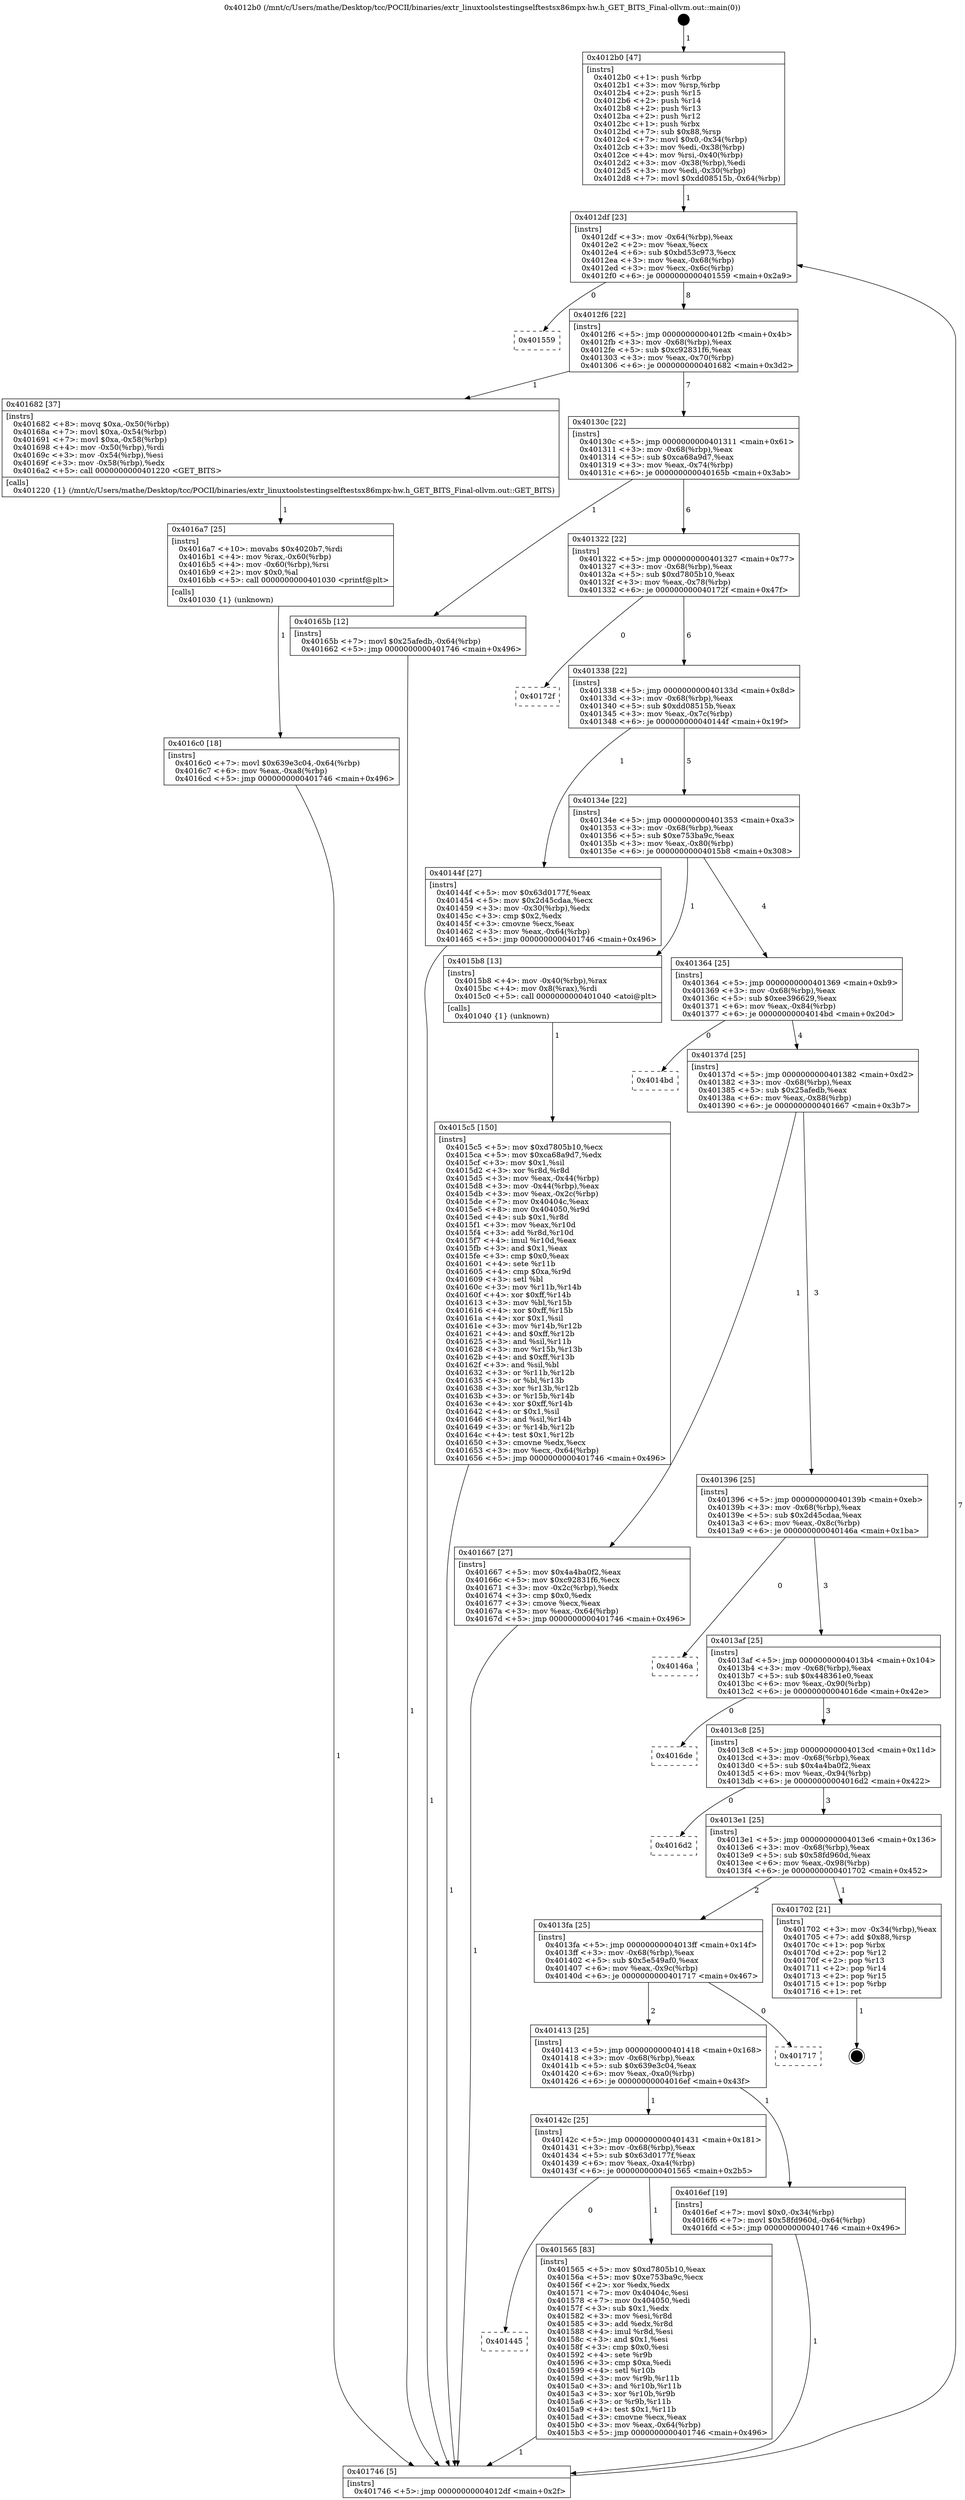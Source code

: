 digraph "0x4012b0" {
  label = "0x4012b0 (/mnt/c/Users/mathe/Desktop/tcc/POCII/binaries/extr_linuxtoolstestingselftestsx86mpx-hw.h_GET_BITS_Final-ollvm.out::main(0))"
  labelloc = "t"
  node[shape=record]

  Entry [label="",width=0.3,height=0.3,shape=circle,fillcolor=black,style=filled]
  "0x4012df" [label="{
     0x4012df [23]\l
     | [instrs]\l
     &nbsp;&nbsp;0x4012df \<+3\>: mov -0x64(%rbp),%eax\l
     &nbsp;&nbsp;0x4012e2 \<+2\>: mov %eax,%ecx\l
     &nbsp;&nbsp;0x4012e4 \<+6\>: sub $0xbd53c973,%ecx\l
     &nbsp;&nbsp;0x4012ea \<+3\>: mov %eax,-0x68(%rbp)\l
     &nbsp;&nbsp;0x4012ed \<+3\>: mov %ecx,-0x6c(%rbp)\l
     &nbsp;&nbsp;0x4012f0 \<+6\>: je 0000000000401559 \<main+0x2a9\>\l
  }"]
  "0x401559" [label="{
     0x401559\l
  }", style=dashed]
  "0x4012f6" [label="{
     0x4012f6 [22]\l
     | [instrs]\l
     &nbsp;&nbsp;0x4012f6 \<+5\>: jmp 00000000004012fb \<main+0x4b\>\l
     &nbsp;&nbsp;0x4012fb \<+3\>: mov -0x68(%rbp),%eax\l
     &nbsp;&nbsp;0x4012fe \<+5\>: sub $0xc92831f6,%eax\l
     &nbsp;&nbsp;0x401303 \<+3\>: mov %eax,-0x70(%rbp)\l
     &nbsp;&nbsp;0x401306 \<+6\>: je 0000000000401682 \<main+0x3d2\>\l
  }"]
  Exit [label="",width=0.3,height=0.3,shape=circle,fillcolor=black,style=filled,peripheries=2]
  "0x401682" [label="{
     0x401682 [37]\l
     | [instrs]\l
     &nbsp;&nbsp;0x401682 \<+8\>: movq $0xa,-0x50(%rbp)\l
     &nbsp;&nbsp;0x40168a \<+7\>: movl $0xa,-0x54(%rbp)\l
     &nbsp;&nbsp;0x401691 \<+7\>: movl $0xa,-0x58(%rbp)\l
     &nbsp;&nbsp;0x401698 \<+4\>: mov -0x50(%rbp),%rdi\l
     &nbsp;&nbsp;0x40169c \<+3\>: mov -0x54(%rbp),%esi\l
     &nbsp;&nbsp;0x40169f \<+3\>: mov -0x58(%rbp),%edx\l
     &nbsp;&nbsp;0x4016a2 \<+5\>: call 0000000000401220 \<GET_BITS\>\l
     | [calls]\l
     &nbsp;&nbsp;0x401220 \{1\} (/mnt/c/Users/mathe/Desktop/tcc/POCII/binaries/extr_linuxtoolstestingselftestsx86mpx-hw.h_GET_BITS_Final-ollvm.out::GET_BITS)\l
  }"]
  "0x40130c" [label="{
     0x40130c [22]\l
     | [instrs]\l
     &nbsp;&nbsp;0x40130c \<+5\>: jmp 0000000000401311 \<main+0x61\>\l
     &nbsp;&nbsp;0x401311 \<+3\>: mov -0x68(%rbp),%eax\l
     &nbsp;&nbsp;0x401314 \<+5\>: sub $0xca68a9d7,%eax\l
     &nbsp;&nbsp;0x401319 \<+3\>: mov %eax,-0x74(%rbp)\l
     &nbsp;&nbsp;0x40131c \<+6\>: je 000000000040165b \<main+0x3ab\>\l
  }"]
  "0x4016c0" [label="{
     0x4016c0 [18]\l
     | [instrs]\l
     &nbsp;&nbsp;0x4016c0 \<+7\>: movl $0x639e3c04,-0x64(%rbp)\l
     &nbsp;&nbsp;0x4016c7 \<+6\>: mov %eax,-0xa8(%rbp)\l
     &nbsp;&nbsp;0x4016cd \<+5\>: jmp 0000000000401746 \<main+0x496\>\l
  }"]
  "0x40165b" [label="{
     0x40165b [12]\l
     | [instrs]\l
     &nbsp;&nbsp;0x40165b \<+7\>: movl $0x25afedb,-0x64(%rbp)\l
     &nbsp;&nbsp;0x401662 \<+5\>: jmp 0000000000401746 \<main+0x496\>\l
  }"]
  "0x401322" [label="{
     0x401322 [22]\l
     | [instrs]\l
     &nbsp;&nbsp;0x401322 \<+5\>: jmp 0000000000401327 \<main+0x77\>\l
     &nbsp;&nbsp;0x401327 \<+3\>: mov -0x68(%rbp),%eax\l
     &nbsp;&nbsp;0x40132a \<+5\>: sub $0xd7805b10,%eax\l
     &nbsp;&nbsp;0x40132f \<+3\>: mov %eax,-0x78(%rbp)\l
     &nbsp;&nbsp;0x401332 \<+6\>: je 000000000040172f \<main+0x47f\>\l
  }"]
  "0x4016a7" [label="{
     0x4016a7 [25]\l
     | [instrs]\l
     &nbsp;&nbsp;0x4016a7 \<+10\>: movabs $0x4020b7,%rdi\l
     &nbsp;&nbsp;0x4016b1 \<+4\>: mov %rax,-0x60(%rbp)\l
     &nbsp;&nbsp;0x4016b5 \<+4\>: mov -0x60(%rbp),%rsi\l
     &nbsp;&nbsp;0x4016b9 \<+2\>: mov $0x0,%al\l
     &nbsp;&nbsp;0x4016bb \<+5\>: call 0000000000401030 \<printf@plt\>\l
     | [calls]\l
     &nbsp;&nbsp;0x401030 \{1\} (unknown)\l
  }"]
  "0x40172f" [label="{
     0x40172f\l
  }", style=dashed]
  "0x401338" [label="{
     0x401338 [22]\l
     | [instrs]\l
     &nbsp;&nbsp;0x401338 \<+5\>: jmp 000000000040133d \<main+0x8d\>\l
     &nbsp;&nbsp;0x40133d \<+3\>: mov -0x68(%rbp),%eax\l
     &nbsp;&nbsp;0x401340 \<+5\>: sub $0xdd08515b,%eax\l
     &nbsp;&nbsp;0x401345 \<+3\>: mov %eax,-0x7c(%rbp)\l
     &nbsp;&nbsp;0x401348 \<+6\>: je 000000000040144f \<main+0x19f\>\l
  }"]
  "0x4015c5" [label="{
     0x4015c5 [150]\l
     | [instrs]\l
     &nbsp;&nbsp;0x4015c5 \<+5\>: mov $0xd7805b10,%ecx\l
     &nbsp;&nbsp;0x4015ca \<+5\>: mov $0xca68a9d7,%edx\l
     &nbsp;&nbsp;0x4015cf \<+3\>: mov $0x1,%sil\l
     &nbsp;&nbsp;0x4015d2 \<+3\>: xor %r8d,%r8d\l
     &nbsp;&nbsp;0x4015d5 \<+3\>: mov %eax,-0x44(%rbp)\l
     &nbsp;&nbsp;0x4015d8 \<+3\>: mov -0x44(%rbp),%eax\l
     &nbsp;&nbsp;0x4015db \<+3\>: mov %eax,-0x2c(%rbp)\l
     &nbsp;&nbsp;0x4015de \<+7\>: mov 0x40404c,%eax\l
     &nbsp;&nbsp;0x4015e5 \<+8\>: mov 0x404050,%r9d\l
     &nbsp;&nbsp;0x4015ed \<+4\>: sub $0x1,%r8d\l
     &nbsp;&nbsp;0x4015f1 \<+3\>: mov %eax,%r10d\l
     &nbsp;&nbsp;0x4015f4 \<+3\>: add %r8d,%r10d\l
     &nbsp;&nbsp;0x4015f7 \<+4\>: imul %r10d,%eax\l
     &nbsp;&nbsp;0x4015fb \<+3\>: and $0x1,%eax\l
     &nbsp;&nbsp;0x4015fe \<+3\>: cmp $0x0,%eax\l
     &nbsp;&nbsp;0x401601 \<+4\>: sete %r11b\l
     &nbsp;&nbsp;0x401605 \<+4\>: cmp $0xa,%r9d\l
     &nbsp;&nbsp;0x401609 \<+3\>: setl %bl\l
     &nbsp;&nbsp;0x40160c \<+3\>: mov %r11b,%r14b\l
     &nbsp;&nbsp;0x40160f \<+4\>: xor $0xff,%r14b\l
     &nbsp;&nbsp;0x401613 \<+3\>: mov %bl,%r15b\l
     &nbsp;&nbsp;0x401616 \<+4\>: xor $0xff,%r15b\l
     &nbsp;&nbsp;0x40161a \<+4\>: xor $0x1,%sil\l
     &nbsp;&nbsp;0x40161e \<+3\>: mov %r14b,%r12b\l
     &nbsp;&nbsp;0x401621 \<+4\>: and $0xff,%r12b\l
     &nbsp;&nbsp;0x401625 \<+3\>: and %sil,%r11b\l
     &nbsp;&nbsp;0x401628 \<+3\>: mov %r15b,%r13b\l
     &nbsp;&nbsp;0x40162b \<+4\>: and $0xff,%r13b\l
     &nbsp;&nbsp;0x40162f \<+3\>: and %sil,%bl\l
     &nbsp;&nbsp;0x401632 \<+3\>: or %r11b,%r12b\l
     &nbsp;&nbsp;0x401635 \<+3\>: or %bl,%r13b\l
     &nbsp;&nbsp;0x401638 \<+3\>: xor %r13b,%r12b\l
     &nbsp;&nbsp;0x40163b \<+3\>: or %r15b,%r14b\l
     &nbsp;&nbsp;0x40163e \<+4\>: xor $0xff,%r14b\l
     &nbsp;&nbsp;0x401642 \<+4\>: or $0x1,%sil\l
     &nbsp;&nbsp;0x401646 \<+3\>: and %sil,%r14b\l
     &nbsp;&nbsp;0x401649 \<+3\>: or %r14b,%r12b\l
     &nbsp;&nbsp;0x40164c \<+4\>: test $0x1,%r12b\l
     &nbsp;&nbsp;0x401650 \<+3\>: cmovne %edx,%ecx\l
     &nbsp;&nbsp;0x401653 \<+3\>: mov %ecx,-0x64(%rbp)\l
     &nbsp;&nbsp;0x401656 \<+5\>: jmp 0000000000401746 \<main+0x496\>\l
  }"]
  "0x40144f" [label="{
     0x40144f [27]\l
     | [instrs]\l
     &nbsp;&nbsp;0x40144f \<+5\>: mov $0x63d0177f,%eax\l
     &nbsp;&nbsp;0x401454 \<+5\>: mov $0x2d45cdaa,%ecx\l
     &nbsp;&nbsp;0x401459 \<+3\>: mov -0x30(%rbp),%edx\l
     &nbsp;&nbsp;0x40145c \<+3\>: cmp $0x2,%edx\l
     &nbsp;&nbsp;0x40145f \<+3\>: cmovne %ecx,%eax\l
     &nbsp;&nbsp;0x401462 \<+3\>: mov %eax,-0x64(%rbp)\l
     &nbsp;&nbsp;0x401465 \<+5\>: jmp 0000000000401746 \<main+0x496\>\l
  }"]
  "0x40134e" [label="{
     0x40134e [22]\l
     | [instrs]\l
     &nbsp;&nbsp;0x40134e \<+5\>: jmp 0000000000401353 \<main+0xa3\>\l
     &nbsp;&nbsp;0x401353 \<+3\>: mov -0x68(%rbp),%eax\l
     &nbsp;&nbsp;0x401356 \<+5\>: sub $0xe753ba9c,%eax\l
     &nbsp;&nbsp;0x40135b \<+3\>: mov %eax,-0x80(%rbp)\l
     &nbsp;&nbsp;0x40135e \<+6\>: je 00000000004015b8 \<main+0x308\>\l
  }"]
  "0x401746" [label="{
     0x401746 [5]\l
     | [instrs]\l
     &nbsp;&nbsp;0x401746 \<+5\>: jmp 00000000004012df \<main+0x2f\>\l
  }"]
  "0x4012b0" [label="{
     0x4012b0 [47]\l
     | [instrs]\l
     &nbsp;&nbsp;0x4012b0 \<+1\>: push %rbp\l
     &nbsp;&nbsp;0x4012b1 \<+3\>: mov %rsp,%rbp\l
     &nbsp;&nbsp;0x4012b4 \<+2\>: push %r15\l
     &nbsp;&nbsp;0x4012b6 \<+2\>: push %r14\l
     &nbsp;&nbsp;0x4012b8 \<+2\>: push %r13\l
     &nbsp;&nbsp;0x4012ba \<+2\>: push %r12\l
     &nbsp;&nbsp;0x4012bc \<+1\>: push %rbx\l
     &nbsp;&nbsp;0x4012bd \<+7\>: sub $0x88,%rsp\l
     &nbsp;&nbsp;0x4012c4 \<+7\>: movl $0x0,-0x34(%rbp)\l
     &nbsp;&nbsp;0x4012cb \<+3\>: mov %edi,-0x38(%rbp)\l
     &nbsp;&nbsp;0x4012ce \<+4\>: mov %rsi,-0x40(%rbp)\l
     &nbsp;&nbsp;0x4012d2 \<+3\>: mov -0x38(%rbp),%edi\l
     &nbsp;&nbsp;0x4012d5 \<+3\>: mov %edi,-0x30(%rbp)\l
     &nbsp;&nbsp;0x4012d8 \<+7\>: movl $0xdd08515b,-0x64(%rbp)\l
  }"]
  "0x401445" [label="{
     0x401445\l
  }", style=dashed]
  "0x4015b8" [label="{
     0x4015b8 [13]\l
     | [instrs]\l
     &nbsp;&nbsp;0x4015b8 \<+4\>: mov -0x40(%rbp),%rax\l
     &nbsp;&nbsp;0x4015bc \<+4\>: mov 0x8(%rax),%rdi\l
     &nbsp;&nbsp;0x4015c0 \<+5\>: call 0000000000401040 \<atoi@plt\>\l
     | [calls]\l
     &nbsp;&nbsp;0x401040 \{1\} (unknown)\l
  }"]
  "0x401364" [label="{
     0x401364 [25]\l
     | [instrs]\l
     &nbsp;&nbsp;0x401364 \<+5\>: jmp 0000000000401369 \<main+0xb9\>\l
     &nbsp;&nbsp;0x401369 \<+3\>: mov -0x68(%rbp),%eax\l
     &nbsp;&nbsp;0x40136c \<+5\>: sub $0xee396629,%eax\l
     &nbsp;&nbsp;0x401371 \<+6\>: mov %eax,-0x84(%rbp)\l
     &nbsp;&nbsp;0x401377 \<+6\>: je 00000000004014bd \<main+0x20d\>\l
  }"]
  "0x401565" [label="{
     0x401565 [83]\l
     | [instrs]\l
     &nbsp;&nbsp;0x401565 \<+5\>: mov $0xd7805b10,%eax\l
     &nbsp;&nbsp;0x40156a \<+5\>: mov $0xe753ba9c,%ecx\l
     &nbsp;&nbsp;0x40156f \<+2\>: xor %edx,%edx\l
     &nbsp;&nbsp;0x401571 \<+7\>: mov 0x40404c,%esi\l
     &nbsp;&nbsp;0x401578 \<+7\>: mov 0x404050,%edi\l
     &nbsp;&nbsp;0x40157f \<+3\>: sub $0x1,%edx\l
     &nbsp;&nbsp;0x401582 \<+3\>: mov %esi,%r8d\l
     &nbsp;&nbsp;0x401585 \<+3\>: add %edx,%r8d\l
     &nbsp;&nbsp;0x401588 \<+4\>: imul %r8d,%esi\l
     &nbsp;&nbsp;0x40158c \<+3\>: and $0x1,%esi\l
     &nbsp;&nbsp;0x40158f \<+3\>: cmp $0x0,%esi\l
     &nbsp;&nbsp;0x401592 \<+4\>: sete %r9b\l
     &nbsp;&nbsp;0x401596 \<+3\>: cmp $0xa,%edi\l
     &nbsp;&nbsp;0x401599 \<+4\>: setl %r10b\l
     &nbsp;&nbsp;0x40159d \<+3\>: mov %r9b,%r11b\l
     &nbsp;&nbsp;0x4015a0 \<+3\>: and %r10b,%r11b\l
     &nbsp;&nbsp;0x4015a3 \<+3\>: xor %r10b,%r9b\l
     &nbsp;&nbsp;0x4015a6 \<+3\>: or %r9b,%r11b\l
     &nbsp;&nbsp;0x4015a9 \<+4\>: test $0x1,%r11b\l
     &nbsp;&nbsp;0x4015ad \<+3\>: cmovne %ecx,%eax\l
     &nbsp;&nbsp;0x4015b0 \<+3\>: mov %eax,-0x64(%rbp)\l
     &nbsp;&nbsp;0x4015b3 \<+5\>: jmp 0000000000401746 \<main+0x496\>\l
  }"]
  "0x4014bd" [label="{
     0x4014bd\l
  }", style=dashed]
  "0x40137d" [label="{
     0x40137d [25]\l
     | [instrs]\l
     &nbsp;&nbsp;0x40137d \<+5\>: jmp 0000000000401382 \<main+0xd2\>\l
     &nbsp;&nbsp;0x401382 \<+3\>: mov -0x68(%rbp),%eax\l
     &nbsp;&nbsp;0x401385 \<+5\>: sub $0x25afedb,%eax\l
     &nbsp;&nbsp;0x40138a \<+6\>: mov %eax,-0x88(%rbp)\l
     &nbsp;&nbsp;0x401390 \<+6\>: je 0000000000401667 \<main+0x3b7\>\l
  }"]
  "0x40142c" [label="{
     0x40142c [25]\l
     | [instrs]\l
     &nbsp;&nbsp;0x40142c \<+5\>: jmp 0000000000401431 \<main+0x181\>\l
     &nbsp;&nbsp;0x401431 \<+3\>: mov -0x68(%rbp),%eax\l
     &nbsp;&nbsp;0x401434 \<+5\>: sub $0x63d0177f,%eax\l
     &nbsp;&nbsp;0x401439 \<+6\>: mov %eax,-0xa4(%rbp)\l
     &nbsp;&nbsp;0x40143f \<+6\>: je 0000000000401565 \<main+0x2b5\>\l
  }"]
  "0x401667" [label="{
     0x401667 [27]\l
     | [instrs]\l
     &nbsp;&nbsp;0x401667 \<+5\>: mov $0x4a4ba0f2,%eax\l
     &nbsp;&nbsp;0x40166c \<+5\>: mov $0xc92831f6,%ecx\l
     &nbsp;&nbsp;0x401671 \<+3\>: mov -0x2c(%rbp),%edx\l
     &nbsp;&nbsp;0x401674 \<+3\>: cmp $0x0,%edx\l
     &nbsp;&nbsp;0x401677 \<+3\>: cmove %ecx,%eax\l
     &nbsp;&nbsp;0x40167a \<+3\>: mov %eax,-0x64(%rbp)\l
     &nbsp;&nbsp;0x40167d \<+5\>: jmp 0000000000401746 \<main+0x496\>\l
  }"]
  "0x401396" [label="{
     0x401396 [25]\l
     | [instrs]\l
     &nbsp;&nbsp;0x401396 \<+5\>: jmp 000000000040139b \<main+0xeb\>\l
     &nbsp;&nbsp;0x40139b \<+3\>: mov -0x68(%rbp),%eax\l
     &nbsp;&nbsp;0x40139e \<+5\>: sub $0x2d45cdaa,%eax\l
     &nbsp;&nbsp;0x4013a3 \<+6\>: mov %eax,-0x8c(%rbp)\l
     &nbsp;&nbsp;0x4013a9 \<+6\>: je 000000000040146a \<main+0x1ba\>\l
  }"]
  "0x4016ef" [label="{
     0x4016ef [19]\l
     | [instrs]\l
     &nbsp;&nbsp;0x4016ef \<+7\>: movl $0x0,-0x34(%rbp)\l
     &nbsp;&nbsp;0x4016f6 \<+7\>: movl $0x58fd960d,-0x64(%rbp)\l
     &nbsp;&nbsp;0x4016fd \<+5\>: jmp 0000000000401746 \<main+0x496\>\l
  }"]
  "0x40146a" [label="{
     0x40146a\l
  }", style=dashed]
  "0x4013af" [label="{
     0x4013af [25]\l
     | [instrs]\l
     &nbsp;&nbsp;0x4013af \<+5\>: jmp 00000000004013b4 \<main+0x104\>\l
     &nbsp;&nbsp;0x4013b4 \<+3\>: mov -0x68(%rbp),%eax\l
     &nbsp;&nbsp;0x4013b7 \<+5\>: sub $0x448361e0,%eax\l
     &nbsp;&nbsp;0x4013bc \<+6\>: mov %eax,-0x90(%rbp)\l
     &nbsp;&nbsp;0x4013c2 \<+6\>: je 00000000004016de \<main+0x42e\>\l
  }"]
  "0x401413" [label="{
     0x401413 [25]\l
     | [instrs]\l
     &nbsp;&nbsp;0x401413 \<+5\>: jmp 0000000000401418 \<main+0x168\>\l
     &nbsp;&nbsp;0x401418 \<+3\>: mov -0x68(%rbp),%eax\l
     &nbsp;&nbsp;0x40141b \<+5\>: sub $0x639e3c04,%eax\l
     &nbsp;&nbsp;0x401420 \<+6\>: mov %eax,-0xa0(%rbp)\l
     &nbsp;&nbsp;0x401426 \<+6\>: je 00000000004016ef \<main+0x43f\>\l
  }"]
  "0x4016de" [label="{
     0x4016de\l
  }", style=dashed]
  "0x4013c8" [label="{
     0x4013c8 [25]\l
     | [instrs]\l
     &nbsp;&nbsp;0x4013c8 \<+5\>: jmp 00000000004013cd \<main+0x11d\>\l
     &nbsp;&nbsp;0x4013cd \<+3\>: mov -0x68(%rbp),%eax\l
     &nbsp;&nbsp;0x4013d0 \<+5\>: sub $0x4a4ba0f2,%eax\l
     &nbsp;&nbsp;0x4013d5 \<+6\>: mov %eax,-0x94(%rbp)\l
     &nbsp;&nbsp;0x4013db \<+6\>: je 00000000004016d2 \<main+0x422\>\l
  }"]
  "0x401717" [label="{
     0x401717\l
  }", style=dashed]
  "0x4016d2" [label="{
     0x4016d2\l
  }", style=dashed]
  "0x4013e1" [label="{
     0x4013e1 [25]\l
     | [instrs]\l
     &nbsp;&nbsp;0x4013e1 \<+5\>: jmp 00000000004013e6 \<main+0x136\>\l
     &nbsp;&nbsp;0x4013e6 \<+3\>: mov -0x68(%rbp),%eax\l
     &nbsp;&nbsp;0x4013e9 \<+5\>: sub $0x58fd960d,%eax\l
     &nbsp;&nbsp;0x4013ee \<+6\>: mov %eax,-0x98(%rbp)\l
     &nbsp;&nbsp;0x4013f4 \<+6\>: je 0000000000401702 \<main+0x452\>\l
  }"]
  "0x4013fa" [label="{
     0x4013fa [25]\l
     | [instrs]\l
     &nbsp;&nbsp;0x4013fa \<+5\>: jmp 00000000004013ff \<main+0x14f\>\l
     &nbsp;&nbsp;0x4013ff \<+3\>: mov -0x68(%rbp),%eax\l
     &nbsp;&nbsp;0x401402 \<+5\>: sub $0x5e549af0,%eax\l
     &nbsp;&nbsp;0x401407 \<+6\>: mov %eax,-0x9c(%rbp)\l
     &nbsp;&nbsp;0x40140d \<+6\>: je 0000000000401717 \<main+0x467\>\l
  }"]
  "0x401702" [label="{
     0x401702 [21]\l
     | [instrs]\l
     &nbsp;&nbsp;0x401702 \<+3\>: mov -0x34(%rbp),%eax\l
     &nbsp;&nbsp;0x401705 \<+7\>: add $0x88,%rsp\l
     &nbsp;&nbsp;0x40170c \<+1\>: pop %rbx\l
     &nbsp;&nbsp;0x40170d \<+2\>: pop %r12\l
     &nbsp;&nbsp;0x40170f \<+2\>: pop %r13\l
     &nbsp;&nbsp;0x401711 \<+2\>: pop %r14\l
     &nbsp;&nbsp;0x401713 \<+2\>: pop %r15\l
     &nbsp;&nbsp;0x401715 \<+1\>: pop %rbp\l
     &nbsp;&nbsp;0x401716 \<+1\>: ret\l
  }"]
  Entry -> "0x4012b0" [label=" 1"]
  "0x4012df" -> "0x401559" [label=" 0"]
  "0x4012df" -> "0x4012f6" [label=" 8"]
  "0x401702" -> Exit [label=" 1"]
  "0x4012f6" -> "0x401682" [label=" 1"]
  "0x4012f6" -> "0x40130c" [label=" 7"]
  "0x4016ef" -> "0x401746" [label=" 1"]
  "0x40130c" -> "0x40165b" [label=" 1"]
  "0x40130c" -> "0x401322" [label=" 6"]
  "0x4016c0" -> "0x401746" [label=" 1"]
  "0x401322" -> "0x40172f" [label=" 0"]
  "0x401322" -> "0x401338" [label=" 6"]
  "0x4016a7" -> "0x4016c0" [label=" 1"]
  "0x401338" -> "0x40144f" [label=" 1"]
  "0x401338" -> "0x40134e" [label=" 5"]
  "0x40144f" -> "0x401746" [label=" 1"]
  "0x4012b0" -> "0x4012df" [label=" 1"]
  "0x401746" -> "0x4012df" [label=" 7"]
  "0x401682" -> "0x4016a7" [label=" 1"]
  "0x40134e" -> "0x4015b8" [label=" 1"]
  "0x40134e" -> "0x401364" [label=" 4"]
  "0x401667" -> "0x401746" [label=" 1"]
  "0x401364" -> "0x4014bd" [label=" 0"]
  "0x401364" -> "0x40137d" [label=" 4"]
  "0x40165b" -> "0x401746" [label=" 1"]
  "0x40137d" -> "0x401667" [label=" 1"]
  "0x40137d" -> "0x401396" [label=" 3"]
  "0x4015b8" -> "0x4015c5" [label=" 1"]
  "0x401396" -> "0x40146a" [label=" 0"]
  "0x401396" -> "0x4013af" [label=" 3"]
  "0x401565" -> "0x401746" [label=" 1"]
  "0x4013af" -> "0x4016de" [label=" 0"]
  "0x4013af" -> "0x4013c8" [label=" 3"]
  "0x40142c" -> "0x401565" [label=" 1"]
  "0x4013c8" -> "0x4016d2" [label=" 0"]
  "0x4013c8" -> "0x4013e1" [label=" 3"]
  "0x4015c5" -> "0x401746" [label=" 1"]
  "0x4013e1" -> "0x401702" [label=" 1"]
  "0x4013e1" -> "0x4013fa" [label=" 2"]
  "0x401413" -> "0x40142c" [label=" 1"]
  "0x4013fa" -> "0x401717" [label=" 0"]
  "0x4013fa" -> "0x401413" [label=" 2"]
  "0x40142c" -> "0x401445" [label=" 0"]
  "0x401413" -> "0x4016ef" [label=" 1"]
}
